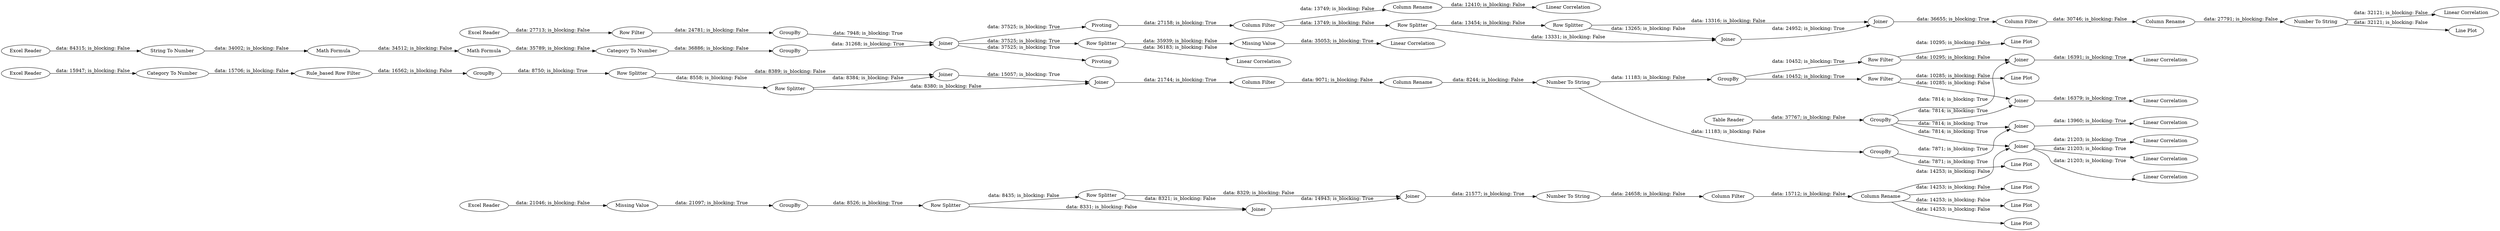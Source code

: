 digraph {
	"5376278056922314028_118" [label=Joiner]
	"-4171442439871825992_212" [label=GroupBy]
	"-4171442439871825992_128" [label=GroupBy]
	"-2065117310488298423_153" [label=Joiner]
	"-2065117310488298423_154" [label=GroupBy]
	"-4171442439871825992_131" [label="Row Filter"]
	"-4171442439871825992_326" [label="Linear Correlation"]
	"-8064396534802630132_183" [label="Category To Number"]
	"-4171442439871825992_310" [label="Column Filter"]
	"-8064396534802630132_172" [label="String To Number"]
	"-4171442439871825992_308" [label=Pivoting]
	"-6307433855601017693_81" [label=Joiner]
	"-4171442439871825992_50" [label="Excel Reader"]
	"-4171442439871825992_139" [label=Joiner]
	"-2065117310488298423_160" [label="Number To String"]
	"-4171442439871825992_49" [label="Excel Reader"]
	"-4171442439871825992_138" [label=GroupBy]
	"-6307433855601017693_82" [label="Column Filter"]
	"5376278056922314028_116" [label="Rule_based Row Filter"]
	"-4171442439871825992_309" [label="Column Rename"]
	"-6307433855601017693_75" [label="Row Splitter"]
	"5376278056922314028_128" [label="Number To String"]
	"-4171442439871825992_142" [label="Linear Correlation"]
	"-4171442439871825992_318" [label="Missing Value"]
	"-4171442439871825992_164" [label="Linear Correlation"]
	"-4171442439871825992_162" [label="Line Plot"]
	"-2065117310488298423_145" [label="Row Splitter"]
	"-8064396534802630132_173" [label="Math Formula"]
	"-4171442439871825992_165" [label="Linear Correlation"]
	"5376278056922314028_126" [label="Column Filter"]
	"-4171442439871825992_223" [label=GroupBy]
	"-4171442439871825992_311" [label="Linear Correlation"]
	"-4171442439871825992_136" [label="Line Plot"]
	"-4171442439871825992_135" [label=GroupBy]
	"5376278056922314028_115" [label="Category To Number"]
	"5376278056922314028_125" [label=Joiner]
	"5376278056922314028_122" [label="Row Splitter"]
	"-4171442439871825992_157" [label="Line Plot"]
	"-6307433855601017693_167" [label="Column Rename"]
	"-4171442439871825992_141" [label=Joiner]
	"-4171442439871825992_325" [label="Line Plot"]
	"-4171442439871825992_166" [label="Linear Correlation"]
	"-4171442439871825992_144" [label="Linear Correlation"]
	"5376278056922314028_117" [label=GroupBy]
	"5376278056922314028_124" [label="Row Splitter"]
	"-4171442439871825992_143" [label=Joiner]
	"-4171442439871825992_140" [label="Linear Correlation"]
	"-4171442439871825992_265" [label="Linear Correlation"]
	"-4171442439871825992_213" [label="Excel Reader"]
	"-8064396534802630132_174" [label="Math Formula"]
	"-4171442439871825992_146" [label="Excel Reader"]
	"-2065117310488298423_150" [label="Column Rename"]
	"-4171442439871825992_130" [label="Row Filter"]
	"-2065117310488298423_159" [label="Missing Value"]
	"5376278056922314028_127" [label="Column Rename"]
	"-2065117310488298423_152" [label="Column Filter"]
	"-4171442439871825992_264" [label="Row Splitter"]
	"-4171442439871825992_224" [label="Row Filter"]
	"-4171442439871825992_160" [label="Line Plot"]
	"-4171442439871825992_315" [label=Pivoting]
	"-2065117310488298423_147" [label=Joiner]
	"-4171442439871825992_156" [label=Joiner]
	"-6307433855601017693_168" [label="Number To String"]
	"-4171442439871825992_132" [label="Line Plot"]
	"-4171442439871825992_129" [label="Line Plot"]
	"-4171442439871825992_214" [label=Joiner]
	"-6307433855601017693_77" [label="Row Splitter"]
	"-2065117310488298423_148" [label="Row Splitter"]
	"-4171442439871825992_137" [label="Table Reader"]
	"-6307433855601017693_80" [label=Joiner]
	"-4171442439871825992_263" [label="Linear Correlation"]
	"5376278056922314028_122" -> "5376278056922314028_124" [label="data: 8558; is_blocking: False"]
	"5376278056922314028_128" -> "-4171442439871825992_135" [label="data: 11183; is_blocking: False"]
	"-4171442439871825992_138" -> "-4171442439871825992_156" [label="data: 7814; is_blocking: True"]
	"-4171442439871825992_213" -> "-4171442439871825992_224" [label="data: 27713; is_blocking: False"]
	"-2065117310488298423_150" -> "-4171442439871825992_162" [label="data: 14253; is_blocking: False"]
	"5376278056922314028_115" -> "5376278056922314028_116" [label="data: 15706; is_blocking: False"]
	"5376278056922314028_126" -> "5376278056922314028_127" [label="data: 9071; is_blocking: False"]
	"-4171442439871825992_131" -> "-4171442439871825992_132" [label="data: 10295; is_blocking: False"]
	"-4171442439871825992_138" -> "-4171442439871825992_139" [label="data: 7814; is_blocking: True"]
	"-4171442439871825992_310" -> "-4171442439871825992_309" [label="data: 13749; is_blocking: False"]
	"5376278056922314028_116" -> "5376278056922314028_117" [label="data: 16562; is_blocking: False"]
	"5376278056922314028_124" -> "5376278056922314028_118" [label="data: 8384; is_blocking: False"]
	"-4171442439871825992_139" -> "-4171442439871825992_140" [label="data: 13960; is_blocking: True"]
	"5376278056922314028_117" -> "5376278056922314028_122" [label="data: 8750; is_blocking: True"]
	"-6307433855601017693_75" -> "-6307433855601017693_80" [label="data: 13331; is_blocking: False"]
	"5376278056922314028_128" -> "-4171442439871825992_128" [label="data: 11183; is_blocking: False"]
	"-4171442439871825992_318" -> "-4171442439871825992_265" [label="data: 35053; is_blocking: True"]
	"-4171442439871825992_156" -> "-4171442439871825992_165" [label="data: 21203; is_blocking: True"]
	"-4171442439871825992_146" -> "-2065117310488298423_159" [label="data: 21046; is_blocking: False"]
	"-4171442439871825992_214" -> "-4171442439871825992_264" [label="data: 37525; is_blocking: True"]
	"-4171442439871825992_137" -> "-4171442439871825992_138" [label="data: 37767; is_blocking: False"]
	"-2065117310488298423_150" -> "-4171442439871825992_157" [label="data: 14253; is_blocking: False"]
	"-4171442439871825992_49" -> "5376278056922314028_115" [label="data: 15947; is_blocking: False"]
	"5376278056922314028_127" -> "5376278056922314028_128" [label="data: 8244; is_blocking: False"]
	"-4171442439871825992_143" -> "-4171442439871825992_144" [label="data: 16379; is_blocking: True"]
	"-2065117310488298423_148" -> "-2065117310488298423_153" [label="data: 8321; is_blocking: False"]
	"-2065117310488298423_160" -> "-2065117310488298423_152" [label="data: 24658; is_blocking: False"]
	"-4171442439871825992_128" -> "-4171442439871825992_131" [label="data: 10452; is_blocking: True"]
	"5376278056922314028_125" -> "5376278056922314028_126" [label="data: 21744; is_blocking: True"]
	"-6307433855601017693_81" -> "-6307433855601017693_82" [label="data: 36655; is_blocking: True"]
	"-4171442439871825992_138" -> "-4171442439871825992_141" [label="data: 7814; is_blocking: True"]
	"-2065117310488298423_150" -> "-4171442439871825992_156" [label="data: 14253; is_blocking: False"]
	"5376278056922314028_118" -> "5376278056922314028_125" [label="data: 15057; is_blocking: True"]
	"-4171442439871825992_130" -> "-4171442439871825992_143" [label="data: 10285; is_blocking: False"]
	"-4171442439871825992_214" -> "-4171442439871825992_315" [label="data: 37525; is_blocking: True"]
	"-2065117310488298423_153" -> "-2065117310488298423_147" [label="data: 14943; is_blocking: True"]
	"-4171442439871825992_141" -> "-4171442439871825992_142" [label="data: 16391; is_blocking: True"]
	"-4171442439871825992_214" -> "-4171442439871825992_308" [label="data: 37525; is_blocking: True"]
	"-2065117310488298423_145" -> "-2065117310488298423_148" [label="data: 8435; is_blocking: False"]
	"-6307433855601017693_82" -> "-6307433855601017693_167" [label="data: 30746; is_blocking: False"]
	"-4171442439871825992_224" -> "-4171442439871825992_223" [label="data: 24781; is_blocking: False"]
	"-6307433855601017693_167" -> "-6307433855601017693_168" [label="data: 27791; is_blocking: False"]
	"-4171442439871825992_264" -> "-4171442439871825992_318" [label="data: 35939; is_blocking: False"]
	"-8064396534802630132_173" -> "-8064396534802630132_174" [label="data: 34512; is_blocking: False"]
	"-4171442439871825992_131" -> "-4171442439871825992_141" [label="data: 10295; is_blocking: False"]
	"-6307433855601017693_80" -> "-6307433855601017693_81" [label="data: 24952; is_blocking: True"]
	"-4171442439871825992_156" -> "-4171442439871825992_164" [label="data: 21203; is_blocking: True"]
	"-2065117310488298423_147" -> "-2065117310488298423_160" [label="data: 21577; is_blocking: True"]
	"-4171442439871825992_128" -> "-4171442439871825992_130" [label="data: 10452; is_blocking: True"]
	"-4171442439871825992_308" -> "-4171442439871825992_310" [label="data: 27158; is_blocking: True"]
	"-4171442439871825992_309" -> "-4171442439871825992_311" [label="data: 12410; is_blocking: False"]
	"-4171442439871825992_138" -> "-4171442439871825992_143" [label="data: 7814; is_blocking: True"]
	"-4171442439871825992_223" -> "-4171442439871825992_214" [label="data: 7948; is_blocking: True"]
	"-2065117310488298423_152" -> "-2065117310488298423_150" [label="data: 15712; is_blocking: False"]
	"-8064396534802630132_183" -> "-4171442439871825992_212" [label="data: 36886; is_blocking: False"]
	"-8064396534802630132_174" -> "-8064396534802630132_183" [label="data: 35789; is_blocking: False"]
	"-8064396534802630132_172" -> "-8064396534802630132_173" [label="data: 34002; is_blocking: False"]
	"-6307433855601017693_168" -> "-4171442439871825992_325" [label="data: 32121; is_blocking: False"]
	"-4171442439871825992_264" -> "-4171442439871825992_263" [label="data: 36183; is_blocking: False"]
	"-2065117310488298423_145" -> "-2065117310488298423_153" [label="data: 8331; is_blocking: False"]
	"5376278056922314028_122" -> "5376278056922314028_118" [label="data: 8389; is_blocking: False"]
	"-4171442439871825992_310" -> "-6307433855601017693_75" [label="data: 13749; is_blocking: False"]
	"-4171442439871825992_135" -> "-4171442439871825992_139" [label="data: 7871; is_blocking: True"]
	"5376278056922314028_124" -> "5376278056922314028_125" [label="data: 8380; is_blocking: False"]
	"-6307433855601017693_168" -> "-4171442439871825992_326" [label="data: 32121; is_blocking: False"]
	"-4171442439871825992_212" -> "-4171442439871825992_214" [label="data: 31268; is_blocking: True"]
	"-2065117310488298423_148" -> "-2065117310488298423_147" [label="data: 8329; is_blocking: False"]
	"-6307433855601017693_77" -> "-6307433855601017693_80" [label="data: 13265; is_blocking: False"]
	"-2065117310488298423_150" -> "-4171442439871825992_160" [label="data: 14253; is_blocking: False"]
	"-4171442439871825992_130" -> "-4171442439871825992_129" [label="data: 10285; is_blocking: False"]
	"-4171442439871825992_135" -> "-4171442439871825992_136" [label="data: 7871; is_blocking: True"]
	"-6307433855601017693_75" -> "-6307433855601017693_77" [label="data: 13454; is_blocking: False"]
	"-2065117310488298423_159" -> "-2065117310488298423_154" [label="data: 21097; is_blocking: True"]
	"-2065117310488298423_154" -> "-2065117310488298423_145" [label="data: 8526; is_blocking: True"]
	"-4171442439871825992_156" -> "-4171442439871825992_166" [label="data: 21203; is_blocking: True"]
	"-4171442439871825992_50" -> "-8064396534802630132_172" [label="data: 84315; is_blocking: False"]
	"-6307433855601017693_77" -> "-6307433855601017693_81" [label="data: 13316; is_blocking: False"]
	rankdir=LR
}
